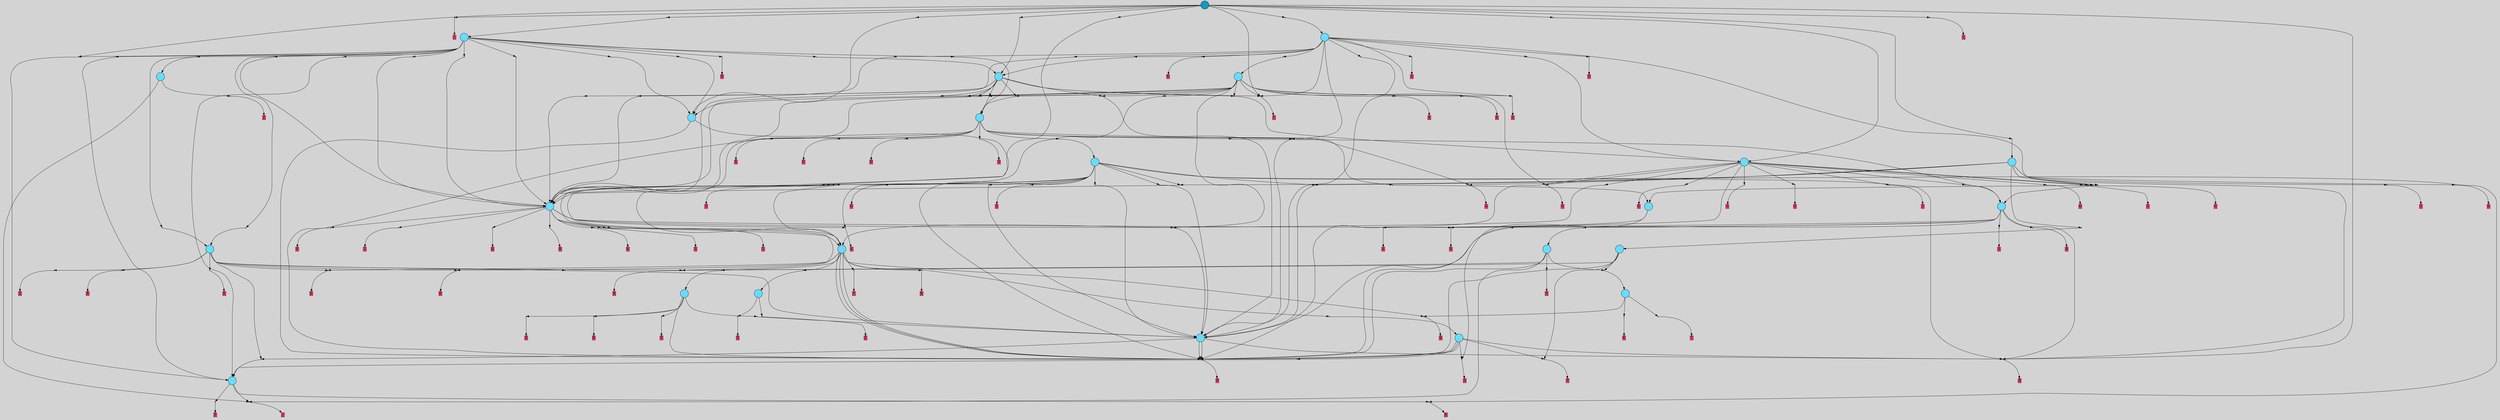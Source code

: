 // File exported with GEGELATI v1.3.1
// On the 2024-04-08 15:35:13
// With the File::TPGGraphDotExporter
digraph{
	graph[pad = "0.212, 0.055" bgcolor = lightgray]
	node[shape=circle style = filled label = ""]
		T1 [fillcolor="#66ddff"]
		T2 [fillcolor="#66ddff"]
		T3 [fillcolor="#66ddff"]
		T5 [fillcolor="#66ddff"]
		T6 [fillcolor="#66ddff"]
		T8 [fillcolor="#66ddff"]
		T34 [fillcolor="#66ddff"]
		T37 [fillcolor="#66ddff"]
		T84 [fillcolor="#66ddff"]
		T88 [fillcolor="#66ddff"]
		T135 [fillcolor="#66ddff"]
		T177 [fillcolor="#66ddff"]
		T193 [fillcolor="#66ddff"]
		T206 [fillcolor="#66ddff"]
		T273 [fillcolor="#66ddff"]
		T287 [fillcolor="#66ddff"]
		T365 [fillcolor="#66ddff"]
		T381 [fillcolor="#66ddff"]
		T479 [fillcolor="#66ddff"]
		T737 [fillcolor="#66ddff"]
		T774 [fillcolor="#66ddff"]
		T826 [fillcolor="#66ddff"]
		T1037 [fillcolor="#66ddff"]
		T1058 [fillcolor="#1199bb"]
		P28052 [fillcolor="#cccccc" shape=point] //
		I28052 [shape=box style=invis label="4|0&0|1#0|0#0|5#1|5#0|7#0|6&#92;n1|7&0|2#0|4#1|4#3|3#0|2#4|3&#92;n"]
		P28052 -> I28052[style=invis]
		A14065 [fillcolor="#ff3366" shape=box margin=0.03 width=0 height=0 label="1"]
		T1 -> P28052 -> A14065
		P28053 [fillcolor="#cccccc" shape=point] //
		I28053 [shape=box style=invis label="6|3&1|2#3|5#0|6#2|4#4|0#0|1&#92;n2|3&2|1#3|1#0|5#2|7#0|2#2|4&#92;n2|2&4|7#4|3#0|2#2|6#0|5#4|0&#92;n4|2&3|6#0|2#2|5#3|2#2|5#0|4&#92;n"]
		P28053 -> I28053[style=invis]
		A14066 [fillcolor="#ff3366" shape=box margin=0.03 width=0 height=0 label="2"]
		T1 -> P28053 -> A14066
		P28054 [fillcolor="#cccccc" shape=point] //
		I28054 [shape=box style=invis label="2|0&1|4#4|6#2|6#0|7#4|4#3|3&#92;n7|6&0|4#0|5#3|7#1|3#3|1#4|3&#92;n1|5&2|2#0|7#0|5#2|3#3|4#0|0&#92;n"]
		P28054 -> I28054[style=invis]
		A14067 [fillcolor="#ff3366" shape=box margin=0.03 width=0 height=0 label="2"]
		T2 -> P28054 -> A14067
		P28055 [fillcolor="#cccccc" shape=point] //
		I28055 [shape=box style=invis label="1|0&4|4#1|0#2|7#3|2#2|1#0|7&#92;n1|3&1|4#2|0#1|2#3|7#4|2#1|3&#92;n7|4&4|0#0|5#4|1#1|1#0|0#2|4&#92;n"]
		P28055 -> I28055[style=invis]
		A14068 [fillcolor="#ff3366" shape=box margin=0.03 width=0 height=0 label="3"]
		T2 -> P28055 -> A14068
		P28056 [fillcolor="#cccccc" shape=point] //
		I28056 [shape=box style=invis label="6|1&1|7#4|4#4|4#4|0#2|5#3|7&#92;n3|5&4|4#1|6#3|1#4|6#4|1#1|5&#92;n2|1&3|4#3|1#0|6#0|4#1|3#3|3&#92;n3|3&1|4#3|1#2|4#0|6#0|3#2|4&#92;n5|0&4|1#3|2#0|6#2|2#1|4#4|4&#92;n"]
		P28056 -> I28056[style=invis]
		A14069 [fillcolor="#ff3366" shape=box margin=0.03 width=0 height=0 label="3"]
		T3 -> P28056 -> A14069
		P28057 [fillcolor="#cccccc" shape=point] //
		I28057 [shape=box style=invis label="0|2&4|1#3|0#2|4#3|4#1|3#1|6&#92;n1|5&4|6#2|5#3|6#0|6#2|3#2|3&#92;n6|4&2|3#3|4#4|5#4|3#4|3#2|2&#92;n4|1&1|0#0|6#4|3#1|5#3|3#0|6&#92;n7|4&0|5#3|5#2|5#1|0#4|7#3|1&#92;n6|6&0|4#3|7#1|2#4|4#2|6#2|2&#92;n"]
		P28057 -> I28057[style=invis]
		A14070 [fillcolor="#ff3366" shape=box margin=0.03 width=0 height=0 label="4"]
		T3 -> P28057 -> A14070
		P28058 [fillcolor="#cccccc" shape=point] //
		I28058 [shape=box style=invis label="4|3&4|7#0|3#2|7#0|6#4|3#0|4&#92;n6|0&0|0#4|6#1|6#4|2#4|2#0|2&#92;n"]
		P28058 -> I28058[style=invis]
		A14071 [fillcolor="#ff3366" shape=box margin=0.03 width=0 height=0 label="5"]
		T5 -> P28058 -> A14071
		P28059 [fillcolor="#cccccc" shape=point] //
		I28059 [shape=box style=invis label="7|3&0|3#2|4#3|4#3|5#3|0#0|4&#92;n"]
		P28059 -> I28059[style=invis]
		A14072 [fillcolor="#ff3366" shape=box margin=0.03 width=0 height=0 label="6"]
		T5 -> P28059 -> A14072
		P28060 [fillcolor="#cccccc" shape=point] //
		I28060 [shape=box style=invis label="0|4&2|7#3|7#4|2#3|4#2|7#4|4&#92;n"]
		P28060 -> I28060[style=invis]
		A14073 [fillcolor="#ff3366" shape=box margin=0.03 width=0 height=0 label="6"]
		T6 -> P28060 -> A14073
		P28061 [fillcolor="#cccccc" shape=point] //
		I28061 [shape=box style=invis label="4|3&4|4#1|4#4|2#0|7#2|6#2|5&#92;n2|1&3|5#2|6#3|5#4|7#1|5#0|1&#92;n0|3&0|6#1|2#4|0#4|1#4|2#4|4&#92;n3|0&4|0#1|5#2|4#0|3#4|6#3|5&#92;n6|2&2|3#2|6#2|6#0|5#4|7#2|7&#92;n"]
		P28061 -> I28061[style=invis]
		A14074 [fillcolor="#ff3366" shape=box margin=0.03 width=0 height=0 label="7"]
		T6 -> P28061 -> A14074
		P28062 [fillcolor="#cccccc" shape=point] //
		I28062 [shape=box style=invis label="6|2&1|5#0|6#1|1#1|3#2|7#1|2&#92;n"]
		P28062 -> I28062[style=invis]
		A14075 [fillcolor="#ff3366" shape=box margin=0.03 width=0 height=0 label="8"]
		T8 -> P28062 -> A14075
		P28063 [fillcolor="#cccccc" shape=point] //
		I28063 [shape=box style=invis label="4|0&3|4#4|4#3|7#0|3#0|4#3|4&#92;n"]
		P28063 -> I28063[style=invis]
		A14076 [fillcolor="#ff3366" shape=box margin=0.03 width=0 height=0 label="0"]
		T8 -> P28063 -> A14076
		T5 -> P28052
		P28064 [fillcolor="#cccccc" shape=point] //
		I28064 [shape=box style=invis label="2|1&3|1#0|5#1|5#1|0#3|2#1|0&#92;n3|6&3|3#3|0#0|2#1|5#2|0#4|5&#92;n5|7&0|1#0|6#2|2#4|1#0|6#3|3&#92;n0|4&1|5#3|1#0|0#3|4#4|5#0|4&#92;n1|7&0|2#4|3#4|3#2|5#0|4#0|4&#92;n3|5&2|3#0|1#3|3#2|5#4|6#1|4&#92;n"]
		P28064 -> I28064[style=invis]
		A14077 [fillcolor="#ff3366" shape=box margin=0.03 width=0 height=0 label="4"]
		T6 -> P28064 -> A14077
		T34 -> P28062
		T34 -> P28063
		P28065 [fillcolor="#cccccc" shape=point] //
		I28065 [shape=box style=invis label="5|0&4|1#3|2#0|6#2|2#1|4#4|4&#92;n0|4&0|2#1|3#1|1#4|4#4|3#2|3&#92;n3|5&4|4#1|6#3|1#4|6#4|1#1|5&#92;n2|1&3|4#3|1#0|6#0|4#1|3#3|3&#92;n6|1&1|7#4|4#4|4#4|2#2|5#3|7&#92;n"]
		P28065 -> I28065[style=invis]
		A14078 [fillcolor="#ff3366" shape=box margin=0.03 width=0 height=0 label="3"]
		T34 -> P28065 -> A14078
		P28066 [fillcolor="#cccccc" shape=point] //
		I28066 [shape=box style=invis label="6|7&4|2#4|7#1|7#3|4#2|2#0|1&#92;n7|6&0|4#0|5#3|7#1|3#3|1#4|3&#92;n2|0&1|4#4|6#2|6#2|7#4|4#3|3&#92;n"]
		P28066 -> I28066[style=invis]
		T34 -> P28066 -> T6
		T37 -> P28062
		T37 -> P28063
		T37 -> P28052
		P28067 [fillcolor="#cccccc" shape=point] //
		I28067 [shape=box style=invis label="3|5&4|3#2|0#1|6#4|1#3|6#2|7&#92;n6|1&1|7#4|4#4|4#4|0#2|5#3|7&#92;n3|3&3|2#1|2#2|4#2|7#0|4#0|3&#92;n2|1&3|4#3|1#0|6#0|4#1|3#3|3&#92;n5|0&4|1#3|2#0|6#2|2#1|4#4|4&#92;n3|5&4|4#1|2#3|1#4|6#4|1#1|5&#92;n"]
		P28067 -> I28067[style=invis]
		A14079 [fillcolor="#ff3366" shape=box margin=0.03 width=0 height=0 label="3"]
		T37 -> P28067 -> A14079
		T37 -> P28066
		P28068 [fillcolor="#cccccc" shape=point] //
		I28068 [shape=box style=invis label="0|0&3|1#3|5#3|1#2|3#4|7#1|4&#92;n1|5&3|0#3|7#2|7#4|6#1|3#1|3&#92;n0|4&2|7#3|7#4|7#3|4#2|7#4|4&#92;n"]
		P28068 -> I28068[style=invis]
		A14080 [fillcolor="#ff3366" shape=box margin=0.03 width=0 height=0 label="6"]
		T84 -> P28068 -> A14080
		T84 -> P28063
		P28069 [fillcolor="#cccccc" shape=point] //
		I28069 [shape=box style=invis label="5|0&0|1#3|2#0|6#2|2#1|4#4|4&#92;n3|1&1|7#2|6#1|2#1|3#3|5#3|6&#92;n3|6&0|4#3|4#1|6#2|7#1|5#1|1&#92;n6|1&2|6#2|2#1|2#3|5#4|3#4|3&#92;n6|1&1|7#4|4#4|4#4|0#2|5#3|7&#92;n3|6&2|6#0|7#2|5#1|1#0|3#3|7&#92;n"]
		P28069 -> I28069[style=invis]
		T84 -> P28069 -> T5
		T84 -> P28063
		T88 -> P28068
		P28070 [fillcolor="#cccccc" shape=point] //
		I28070 [shape=box style=invis label="6|1&2|6#2|2#1|2#1|7#4|3#4|3&#92;n0|4&3|6#3|7#1|6#2|0#2|7#4|7&#92;n3|1&1|7#2|6#1|2#1|3#3|5#3|6&#92;n4|2&2|0#4|4#2|0#4|0#0|6#1|1&#92;n3|6&0|4#3|4#1|6#2|7#1|5#1|1&#92;n6|1&1|7#4|4#4|4#4|0#2|5#3|7&#92;n5|0&0|1#3|2#0|6#2|2#1|4#4|4&#92;n"]
		P28070 -> I28070[style=invis]
		T88 -> P28070 -> T5
		T88 -> P28063
		T88 -> P28065
		T88 -> P28056
		T88 -> P28063
		P28071 [fillcolor="#cccccc" shape=point] //
		I28071 [shape=box style=invis label="3|4&1|1#1|6#3|3#0|4#2|7#2|5&#92;n5|5&3|7#0|1#2|2#0|5#1|1#1|7&#92;n3|0&1|7#3|2#1|2#0|2#0|4#2|7&#92;n6|3&4|5#1|4#1|2#4|6#1|7#1|6&#92;n"]
		P28071 -> I28071[style=invis]
		A14081 [fillcolor="#ff3366" shape=box margin=0.03 width=0 height=0 label="8"]
		T135 -> P28071 -> A14081
		T135 -> P28063
		P28072 [fillcolor="#cccccc" shape=point] //
		I28072 [shape=box style=invis label="2|0&3|3#4|4#2|0#4|1#0|1#1|3&#92;n5|7&0|2#4|0#4|3#0|4#4|7#4|5&#92;n6|1&4|5#4|3#4|6#2|2#0|0#2|4&#92;n"]
		P28072 -> I28072[style=invis]
		T135 -> P28072 -> T84
		P28073 [fillcolor="#cccccc" shape=point] //
		I28073 [shape=box style=invis label="5|0&2|5#3|7#2|5#3|7#0|4#0|0&#92;n0|7&0|2#0|7#4|1#1|3#0|3#1|7&#92;n6|1&0|3#0|2#4|1#3|1#0|0#2|2&#92;n1|5&0|3#4|1#3|3#1|7#3|3#4|5&#92;n"]
		P28073 -> I28073[style=invis]
		A14082 [fillcolor="#ff3366" shape=box margin=0.03 width=0 height=0 label="3"]
		T135 -> P28073 -> A14082
		P28074 [fillcolor="#cccccc" shape=point] //
		I28074 [shape=box style=invis label="5|0&1|5#1|3#1|3#4|5#4|1#4|3&#92;n4|5&3|4#4|4#3|7#4|3#0|4#3|4&#92;n"]
		P28074 -> I28074[style=invis]
		A14083 [fillcolor="#ff3366" shape=box margin=0.03 width=0 height=0 label="0"]
		T135 -> P28074 -> A14083
		P28075 [fillcolor="#cccccc" shape=point] //
		I28075 [shape=box style=invis label="0|4&2|7#3|7#4|3#3|4#2|7#4|4&#92;n0|0&3|1#3|5#3|1#2|3#4|7#1|4&#92;n"]
		P28075 -> I28075[style=invis]
		A14084 [fillcolor="#ff3366" shape=box margin=0.03 width=0 height=0 label="6"]
		T177 -> P28075 -> A14084
		P28076 [fillcolor="#cccccc" shape=point] //
		I28076 [shape=box style=invis label="5|1&4|2#4|5#2|2#4|2#1|1#2|7&#92;n0|6&4|4#1|3#2|4#3|2#3|4#4|5&#92;n0|0&0|1#4|3#4|4#0|7#4|1#3|0&#92;n3|4&2|1#1|5#4|7#2|7#2|3#1|5&#92;n5|0&2|1#3|2#0|6#2|2#1|4#4|4&#92;n"]
		P28076 -> I28076[style=invis]
		T177 -> P28076 -> T135
		T177 -> P28064
		P28077 [fillcolor="#cccccc" shape=point] //
		I28077 [shape=box style=invis label="5|6&2|5#0|3#2|3#3|7#2|7#3|7&#92;n1|0&1|0#0|3#2|5#0|0#3|5#1|0&#92;n4|2&1|7#4|1#4|4#2|7#2|7#0|2&#92;n"]
		P28077 -> I28077[style=invis]
		A14085 [fillcolor="#ff3366" shape=box margin=0.03 width=0 height=0 label="5"]
		T177 -> P28077 -> A14085
		P28078 [fillcolor="#cccccc" shape=point] //
		I28078 [shape=box style=invis label="4|0&0|3#4|5#4|3#3|3#3|6#4|3&#92;n3|0&3|4#4|4#3|7#0|7#0|4#3|4&#92;n"]
		P28078 -> I28078[style=invis]
		T177 -> P28078 -> T2
		P28079 [fillcolor="#cccccc" shape=point] //
		I28079 [shape=box style=invis label="3|1&4|3#3|5#3|1#4|2#2|1#4|3&#92;n0|5&3|5#1|1#3|3#2|5#0|7#0|0&#92;n7|2&1|6#4|7#4|1#3|0#3|3#0|2&#92;n6|3&0|4#3|6#3|7#3|3#2|4#1|0&#92;n6|7&0|4#0|0#0|2#0|5#0|0#1|6&#92;n5|4&3|6#1|6#4|0#2|6#4|1#4|1&#92;n0|0&2|7#2|2#1|2#4|4#4|2#0|6&#92;n4|4&1|2#4|4#3|7#2|7#3|4#2|7&#92;n"]
		P28079 -> I28079[style=invis]
		A14086 [fillcolor="#ff3366" shape=box margin=0.03 width=0 height=0 label="8"]
		T177 -> P28079 -> A14086
		P28080 [fillcolor="#cccccc" shape=point] //
		I28080 [shape=box style=invis label="2|5&0|4#0|0#0|4#2|7#3|2#4|3&#92;n3|6&3|5#1|4#1|0#4|5#2|7#3|1&#92;n"]
		P28080 -> I28080[style=invis]
		A14087 [fillcolor="#ff3366" shape=box margin=0.03 width=0 height=0 label="0"]
		T177 -> P28080 -> A14087
		T177 -> P28063
		P28081 [fillcolor="#cccccc" shape=point] //
		I28081 [shape=box style=invis label="1|3&0|6#1|1#0|6#2|5#3|7#4|6&#92;n6|0&2|2#0|7#1|6#0|5#0|2#1|5&#92;n0|0&0|7#0|3#2|7#0|6#0|5#1|2&#92;n2|7&2|2#4|5#3|0#0|4#1|5#4|6&#92;n7|1&1|2#2|7#2|1#2|2#0|0#3|7&#92;n1|4&2|0#2|3#4|2#2|7#2|5#1|6&#92;n0|7&3|4#0|7#4|4#0|0#0|2#0|7&#92;n"]
		P28081 -> I28081[style=invis]
		T177 -> P28081 -> T88
		T177 -> P28063
		T177 -> P28063
		P28082 [fillcolor="#cccccc" shape=point] //
		I28082 [shape=box style=invis label="5|7&0|2#4|0#4|3#0|4#4|7#4|5&#92;n2|0&3|0#4|4#4|0#4|1#0|1#1|3&#92;n"]
		P28082 -> I28082[style=invis]
		T193 -> P28082 -> T84
		P28083 [fillcolor="#cccccc" shape=point] //
		I28083 [shape=box style=invis label="4|5&3|4#4|4#3|7#4|3#0|4#3|4&#92;n5|0&1|5#1|3#1|3#4|5#0|1#4|3&#92;n"]
		P28083 -> I28083[style=invis]
		T193 -> P28083 -> T37
		P28084 [fillcolor="#cccccc" shape=point] //
		I28084 [shape=box style=invis label="5|0&4|4#3|2#0|6#2|2#3|4#4|4&#92;n3|3&1|6#3|1#2|4#0|6#0|3#2|4&#92;n3|6&0|7#2|1#4|6#1|7#2|1#0|2&#92;n6|1&1|7#4|4#4|4#4|0#2|5#2|7&#92;n1|3&4|7#2|0#3|2#1|2#2|6#0|5&#92;n5|6&0|2#2|0#0|7#1|3#1|3#3|6&#92;n3|6&4|4#1|6#3|1#4|6#4|7#1|5&#92;n"]
		P28084 -> I28084[style=invis]
		A14088 [fillcolor="#ff3366" shape=box margin=0.03 width=0 height=0 label="3"]
		T193 -> P28084 -> A14088
		T193 -> P28068
		P28085 [fillcolor="#cccccc" shape=point] //
		I28085 [shape=box style=invis label="4|0&3|4#4|4#3|7#0|3#0|5#3|4&#92;n"]
		P28085 -> I28085[style=invis]
		A14089 [fillcolor="#ff3366" shape=box margin=0.03 width=0 height=0 label="0"]
		T193 -> P28085 -> A14089
		P28086 [fillcolor="#cccccc" shape=point] //
		I28086 [shape=box style=invis label="4|5&2|6#0|5#3|7#3|2#3|1#2|2&#92;n3|0&1|7#3|2#1|2#0|2#0|4#2|7&#92;n5|5&3|7#0|1#2|2#0|5#1|1#1|7&#92;n6|3&3|5#1|4#1|2#4|6#1|7#1|6&#92;n"]
		P28086 -> I28086[style=invis]
		A14090 [fillcolor="#ff3366" shape=box margin=0.03 width=0 height=0 label="8"]
		T193 -> P28086 -> A14090
		T193 -> P28063
		P28087 [fillcolor="#cccccc" shape=point] //
		I28087 [shape=box style=invis label="4|0&3|4#4|4#3|7#0|3#0|4#3|4&#92;n"]
		P28087 -> I28087[style=invis]
		A14091 [fillcolor="#ff3366" shape=box margin=0.03 width=0 height=0 label="0"]
		T206 -> P28087 -> A14091
		P28088 [fillcolor="#cccccc" shape=point] //
		I28088 [shape=box style=invis label="4|2&3|6#0|2#2|5#3|2#2|5#0|4&#92;n2|3&2|1#3|1#0|5#2|7#0|2#2|4&#92;n6|3&1|7#3|5#0|6#2|4#4|0#0|1&#92;n"]
		P28088 -> I28088[style=invis]
		A14092 [fillcolor="#ff3366" shape=box margin=0.03 width=0 height=0 label="2"]
		T206 -> P28088 -> A14092
		T206 -> P28075
		T206 -> P28062
		T206 -> P28080
		P28089 [fillcolor="#cccccc" shape=point] //
		I28089 [shape=box style=invis label="3|0&1|7#3|2#1|2#0|2#0|4#2|7&#92;n5|5&3|7#0|1#2|2#0|5#1|1#1|7&#92;n3|4&1|1#1|6#3|3#0|4#2|7#2|5&#92;n2|4&1|4#0|7#1|6#2|1#1|6#3|3&#92;n6|3&4|5#1|4#1|2#4|6#1|7#1|6&#92;n"]
		P28089 -> I28089[style=invis]
		A14093 [fillcolor="#ff3366" shape=box margin=0.03 width=0 height=0 label="8"]
		T206 -> P28089 -> A14093
		P28090 [fillcolor="#cccccc" shape=point] //
		I28090 [shape=box style=invis label="2|0&3|0#4|4#2|0#4|1#0|1#1|3&#92;n6|1&4|5#4|3#4|6#2|2#0|0#2|4&#92;n5|7&0|2#4|0#4|3#0|4#4|7#4|5&#92;n"]
		P28090 -> I28090[style=invis]
		T206 -> P28090 -> T84
		T206 -> P28069
		P28091 [fillcolor="#cccccc" shape=point] //
		I28091 [shape=box style=invis label="5|5&3|7#3|1#4|2#0|5#1|1#1|7&#92;n3|4&1|1#1|6#3|3#0|4#2|7#2|5&#92;n0|5&4|1#2|3#2|5#4|4#4|7#4|6&#92;n3|0&1|7#3|2#1|2#0|2#0|4#2|7&#92;n"]
		P28091 -> I28091[style=invis]
		A14094 [fillcolor="#ff3366" shape=box margin=0.03 width=0 height=0 label="8"]
		T273 -> P28091 -> A14094
		P28092 [fillcolor="#cccccc" shape=point] //
		I28092 [shape=box style=invis label="3|3&2|7#0|7#0|4#2|3#1|1#1|5&#92;n2|0&1|0#4|6#2|4#0|3#2|2#1|1&#92;n"]
		P28092 -> I28092[style=invis]
		T273 -> P28092 -> T177
		P28093 [fillcolor="#cccccc" shape=point] //
		I28093 [shape=box style=invis label="4|2&3|2#2|6#3|6#2|5#2|2#2|4&#92;n0|0&3|1#3|5#3|1#2|3#4|2#1|4&#92;n"]
		P28093 -> I28093[style=invis]
		A14095 [fillcolor="#ff3366" shape=box margin=0.03 width=0 height=0 label="6"]
		T273 -> P28093 -> A14095
		T273 -> P28085
		P28094 [fillcolor="#cccccc" shape=point] //
		I28094 [shape=box style=invis label="5|7&0|2#4|0#4|3#0|4#4|7#4|5&#92;n6|1&4|1#4|3#4|6#2|2#0|0#2|4&#92;n2|0&3|0#4|4#2|0#4|1#0|1#1|3&#92;n"]
		P28094 -> I28094[style=invis]
		T273 -> P28094 -> T84
		P28095 [fillcolor="#cccccc" shape=point] //
		I28095 [shape=box style=invis label="5|0&4|6#3|5#3|7#4|0#0|3#4|4&#92;n1|3&0|2#0|5#0|0#3|1#2|3#0|4&#92;n"]
		P28095 -> I28095[style=invis]
		A14096 [fillcolor="#ff3366" shape=box margin=0.03 width=0 height=0 label="6"]
		T273 -> P28095 -> A14096
		P28096 [fillcolor="#cccccc" shape=point] //
		I28096 [shape=box style=invis label="5|0&4|1#3|2#0|6#2|2#1|4#4|4&#92;n3|3&1|4#3|1#2|4#0|6#0|3#2|4&#92;n2|1&3|1#3|1#0|6#0|4#1|3#3|3&#92;n3|5&4|4#1|6#3|1#4|6#4|1#1|5&#92;n6|1&1|7#4|4#4|4#2|0#2|5#3|7&#92;n"]
		P28096 -> I28096[style=invis]
		A14097 [fillcolor="#ff3366" shape=box margin=0.03 width=0 height=0 label="3"]
		T273 -> P28096 -> A14097
		P28097 [fillcolor="#cccccc" shape=point] //
		I28097 [shape=box style=invis label="3|3&1|4#3|1#2|4#0|6#0|3#2|4&#92;n5|0&4|1#3|2#0|6#2|2#0|4#4|4&#92;n2|1&3|4#3|1#0|6#0|4#1|3#3|3&#92;n"]
		P28097 -> I28097[style=invis]
		A14098 [fillcolor="#ff3366" shape=box margin=0.03 width=0 height=0 label="3"]
		T273 -> P28097 -> A14098
		P28098 [fillcolor="#cccccc" shape=point] //
		I28098 [shape=box style=invis label="0|4&2|7#3|7#3|3#3|4#2|7#4|4&#92;n2|1&2|5#2|6#4|1#1|3#1|4#4|7&#92;n0|0&3|1#3|5#3|1#2|3#4|7#1|4&#92;n"]
		P28098 -> I28098[style=invis]
		A14099 [fillcolor="#ff3366" shape=box margin=0.03 width=0 height=0 label="6"]
		T273 -> P28098 -> A14099
		P28099 [fillcolor="#cccccc" shape=point] //
		I28099 [shape=box style=invis label="0|1&1|2#3|4#2|5#4|2#4|3#0|3&#92;n"]
		P28099 -> I28099[style=invis]
		A14100 [fillcolor="#ff3366" shape=box margin=0.03 width=0 height=0 label="0"]
		T273 -> P28099 -> A14100
		P28100 [fillcolor="#cccccc" shape=point] //
		I28100 [shape=box style=invis label="1|0&3|5#0|4#3|1#1|7#0|2#0|0&#92;n2|2&1|3#4|7#4|3#3|6#2|0#4|3&#92;n4|7&0|1#4|7#4|3#0|1#2|4#2|4&#92;n1|5&4|3#0|2#3|3#0|6#4|2#3|6&#92;n0|4&1|5#0|3#0|6#3|0#1|1#4|6&#92;n0|6&1|1#2|2#0|7#3|3#4|1#4|6&#92;n"]
		P28100 -> I28100[style=invis]
		A14101 [fillcolor="#ff3366" shape=box margin=0.03 width=0 height=0 label="2"]
		T273 -> P28100 -> A14101
		P28101 [fillcolor="#cccccc" shape=point] //
		I28101 [shape=box style=invis label="5|7&0|2#4|0#4|2#0|4#4|7#4|5&#92;n2|0&1|0#4|6#2|4#0|3#2|0#1|1&#92;n3|3&2|7#0|7#0|4#2|3#1|1#1|5&#92;n"]
		P28101 -> I28101[style=invis]
		T287 -> P28101 -> T177
		P28102 [fillcolor="#cccccc" shape=point] //
		I28102 [shape=box style=invis label="0|0&3|1#3|5#3|1#2|3#4|2#1|4&#92;n"]
		P28102 -> I28102[style=invis]
		A14102 [fillcolor="#ff3366" shape=box margin=0.03 width=0 height=0 label="6"]
		T287 -> P28102 -> A14102
		T287 -> P28085
		P28103 [fillcolor="#cccccc" shape=point] //
		I28103 [shape=box style=invis label="6|1&1|7#4|4#4|4#4|0#4|5#3|7&#92;n2|1&3|4#3|1#0|6#0|4#1|3#3|3&#92;n5|0&4|1#3|2#0|6#2|2#1|4#4|4&#92;n3|3&1|4#3|1#2|4#0|6#0|3#2|4&#92;n"]
		P28103 -> I28103[style=invis]
		A14103 [fillcolor="#ff3366" shape=box margin=0.03 width=0 height=0 label="3"]
		T287 -> P28103 -> A14103
		P28104 [fillcolor="#cccccc" shape=point] //
		I28104 [shape=box style=invis label="4|3&4|2#0|2#2|6#3|1#0|2#2|1&#92;n3|0&0|3#3|4#0|3#0|2#3|0#4|5&#92;n6|1&4|1#4|2#1|5#1|1#2|7#3|4&#92;n7|2&3|6#1|7#1|6#3|0#4|2#0|4&#92;n"]
		P28104 -> I28104[style=invis]
		T287 -> P28104 -> T193
		T287 -> P28063
		P28105 [fillcolor="#cccccc" shape=point] //
		I28105 [shape=box style=invis label="5|4&3|5#4|6#0|6#3|5#2|0#0|6&#92;n4|0&3|3#4|4#3|7#0|3#0|5#3|4&#92;n"]
		P28105 -> I28105[style=invis]
		A14104 [fillcolor="#ff3366" shape=box margin=0.03 width=0 height=0 label="0"]
		T287 -> P28105 -> A14104
		P28106 [fillcolor="#cccccc" shape=point] //
		I28106 [shape=box style=invis label="2|1&2|5#2|6#4|1#1|3#1|3#4|7&#92;n0|4&2|7#3|7#3|3#3|4#2|7#4|4&#92;n0|0&3|1#3|5#3|1#2|3#4|7#1|4&#92;n"]
		P28106 -> I28106[style=invis]
		A14105 [fillcolor="#ff3366" shape=box margin=0.03 width=0 height=0 label="6"]
		T287 -> P28106 -> A14105
		P28107 [fillcolor="#cccccc" shape=point] //
		I28107 [shape=box style=invis label="2|1&3|4#3|1#0|6#0|4#1|3#3|3&#92;n3|3&1|4#3|6#2|4#0|6#0|3#2|4&#92;n3|5&4|4#1|6#3|1#4|3#4|1#1|5&#92;n3|2&4|1#4|5#1|5#2|0#4|7#3|1&#92;n4|4&0|1#3|2#3|3#1|1#2|6#1|5&#92;n5|0&4|1#3|2#0|6#2|2#1|4#4|4&#92;n"]
		P28107 -> I28107[style=invis]
		A14106 [fillcolor="#ff3366" shape=box margin=0.03 width=0 height=0 label="3"]
		T287 -> P28107 -> A14106
		P28108 [fillcolor="#cccccc" shape=point] //
		I28108 [shape=box style=invis label="6|2&0|0#3|7#0|3#4|0#1|4#3|5&#92;n1|6&1|4#1|1#1|2#0|7#0|3#0|2&#92;n3|0&0|2#2|5#1|4#0|5#0|5#2|3&#92;n"]
		P28108 -> I28108[style=invis]
		A14107 [fillcolor="#ff3366" shape=box margin=0.03 width=0 height=0 label="0"]
		T287 -> P28108 -> A14107
		P28109 [fillcolor="#cccccc" shape=point] //
		I28109 [shape=box style=invis label="4|0&3|5#4|4#3|7#0|3#0|4#3|4&#92;n7|1&4|3#1|5#0|6#0|0#4|7#4|3&#92;n"]
		P28109 -> I28109[style=invis]
		A14108 [fillcolor="#ff3366" shape=box margin=0.03 width=0 height=0 label="0"]
		T287 -> P28109 -> A14108
		P28110 [fillcolor="#cccccc" shape=point] //
		I28110 [shape=box style=invis label="1|0&3|5#0|4#3|1#1|7#0|2#0|0&#92;n1|5&4|3#3|2#3|3#0|6#4|2#3|6&#92;n4|7&0|1#4|7#4|3#0|1#2|4#2|4&#92;n2|2&1|3#4|7#4|3#3|6#2|0#4|3&#92;n0|4&1|5#0|3#0|6#3|0#1|1#4|6&#92;n"]
		P28110 -> I28110[style=invis]
		A14109 [fillcolor="#ff3366" shape=box margin=0.03 width=0 height=0 label="2"]
		T287 -> P28110 -> A14109
		P28111 [fillcolor="#cccccc" shape=point] //
		I28111 [shape=box style=invis label="3|1&0|2#4|6#1|1#4|5#3|0#1|6&#92;n5|7&0|2#4|0#4|2#0|4#4|7#4|5&#92;n2|2&4|1#2|0#3|4#1|7#2|3#0|0&#92;n"]
		P28111 -> I28111[style=invis]
		T365 -> P28111 -> T177
		P28112 [fillcolor="#cccccc" shape=point] //
		I28112 [shape=box style=invis label="4|0&4|4#4|4#3|7#0|3#0|5#3|4&#92;n"]
		P28112 -> I28112[style=invis]
		T365 -> P28112 -> T273
		P28113 [fillcolor="#cccccc" shape=point] //
		I28113 [shape=box style=invis label="5|7&0|2#4|0#4|3#0|4#4|7#4|5&#92;n6|7&4|4#1|6#1|0#2|5#4|6#2|4&#92;n2|0&3|0#4|4#2|0#4|1#0|1#1|3&#92;n6|1&4|1#4|3#4|6#2|2#0|0#0|4&#92;n"]
		P28113 -> I28113[style=invis]
		T365 -> P28113 -> T84
		P28114 [fillcolor="#cccccc" shape=point] //
		I28114 [shape=box style=invis label="6|1&1|7#4|4#4|4#2|0#2|5#3|7&#92;n3|3&1|4#3|1#2|4#0|6#0|3#2|4&#92;n2|1&3|4#3|1#0|6#0|4#1|3#3|3&#92;n3|5&4|4#1|6#3|1#4|6#4|1#1|5&#92;n5|0&4|1#3|2#0|6#2|2#1|4#4|4&#92;n"]
		P28114 -> I28114[style=invis]
		A14110 [fillcolor="#ff3366" shape=box margin=0.03 width=0 height=0 label="3"]
		T365 -> P28114 -> A14110
		P28115 [fillcolor="#cccccc" shape=point] //
		I28115 [shape=box style=invis label="2|0&3|0#4|4#2|0#4|1#0|6#1|3&#92;n3|7&0|2#4|0#4|3#0|4#4|7#4|5&#92;n"]
		P28115 -> I28115[style=invis]
		T365 -> P28115 -> T84
		P28116 [fillcolor="#cccccc" shape=point] //
		I28116 [shape=box style=invis label="5|7&0|2#4|0#4|3#0|4#4|7#4|5&#92;n2|0&3|0#4|4#2|0#4|1#0|6#1|3&#92;n"]
		P28116 -> I28116[style=invis]
		T365 -> P28116 -> T84
		P28117 [fillcolor="#cccccc" shape=point] //
		I28117 [shape=box style=invis label="5|7&0|2#4|0#4|3#0|4#4|7#4|5&#92;n6|1&4|1#4|3#4|6#2|2#0|0#2|4&#92;n5|2&0|2#4|7#4|2#4|1#0|4#0|4&#92;n2|0&3|0#4|4#2|0#4|1#0|1#1|3&#92;n"]
		P28117 -> I28117[style=invis]
		T365 -> P28117 -> T84
		P28118 [fillcolor="#cccccc" shape=point] //
		I28118 [shape=box style=invis label="5|7&0|2#4|0#4|2#0|4#4|7#4|5&#92;n3|3&1|7#0|7#0|4#2|3#1|1#1|5&#92;n2|0&1|0#4|6#2|4#0|3#2|0#1|1&#92;n"]
		P28118 -> I28118[style=invis]
		T365 -> P28118 -> T177
		T365 -> P28059
		T365 -> P28063
		P28119 [fillcolor="#cccccc" shape=point] //
		I28119 [shape=box style=invis label="6|1&1|7#4|4#0|4#4|0#2|5#3|7&#92;n3|5&4|4#1|6#3|1#4|6#4|1#1|5&#92;n3|3&1|4#3|1#2|4#0|6#0|3#2|4&#92;n2|1&3|4#3|1#0|6#0|4#1|3#3|3&#92;n"]
		P28119 -> I28119[style=invis]
		A14111 [fillcolor="#ff3366" shape=box margin=0.03 width=0 height=0 label="3"]
		T365 -> P28119 -> A14111
		P28120 [fillcolor="#cccccc" shape=point] //
		I28120 [shape=box style=invis label="2|2&0|7#0|0#3|4#1|6#1|5#0|6&#92;n5|7&0|2#4|0#4|2#0|4#4|7#4|5&#92;n3|3&2|7#0|7#0|0#2|3#1|1#1|5&#92;n6|6&4|0#4|4#1|6#1|2#3|2#1|5&#92;n"]
		P28120 -> I28120[style=invis]
		T365 -> P28120 -> T177
		T365 -> P28068
		T365 -> P28098
		P28121 [fillcolor="#cccccc" shape=point] //
		I28121 [shape=box style=invis label="1|0&3|0#3|1#0|0#0|6#2|5#4|6&#92;n2|7&4|2#2|1#4|3#4|1#3|5#2|6&#92;n"]
		P28121 -> I28121[style=invis]
		A14112 [fillcolor="#ff3366" shape=box margin=0.03 width=0 height=0 label="6"]
		T365 -> P28121 -> A14112
		P28122 [fillcolor="#cccccc" shape=point] //
		I28122 [shape=box style=invis label="2|6&3|0#1|6#3|2#2|0#0|1#3|6&#92;n1|0&0|0#3|4#2|3#4|3#2|2#2|1&#92;n4|1&1|0#0|0#0|5#1|0#3|6#0|0&#92;n7|3&3|2#0|2#0|4#1|2#3|4#3|6&#92;n0|6&3|4#4|1#0|1#3|4#1|7#1|3&#92;n3|5&1|5#1|5#2|7#1|2#1|3#3|4&#92;n"]
		P28122 -> I28122[style=invis]
		A14113 [fillcolor="#ff3366" shape=box margin=0.03 width=0 height=0 label="3"]
		T381 -> P28122 -> A14113
		P28123 [fillcolor="#cccccc" shape=point] //
		I28123 [shape=box style=invis label="5|0&2|2#2|4#1|4#0|4#2|6#4|6&#92;n"]
		P28123 -> I28123[style=invis]
		A14114 [fillcolor="#ff3366" shape=box margin=0.03 width=0 height=0 label="6"]
		T381 -> P28123 -> A14114
		T381 -> P28112
		P28124 [fillcolor="#cccccc" shape=point] //
		I28124 [shape=box style=invis label="4|4&1|7#1|3#0|5#2|6#4|4#2|4&#92;n3|0&4|2#3|0#4|5#2|1#0|7#2|7&#92;n5|6&3|1#0|2#4|0#2|3#0|0#0|4&#92;n5|6&0|2#3|5#3|4#2|5#3|4#0|3&#92;n"]
		P28124 -> I28124[style=invis]
		T381 -> P28124 -> T34
		P28125 [fillcolor="#cccccc" shape=point] //
		I28125 [shape=box style=invis label="3|4&1|6#4|4#1|4#2|7#1|3#2|0&#92;n2|0&4|0#1|3#0|2#4|2#0|7#2|3&#92;n7|4&4|2#2|4#2|4#2|0#0|2#4|7&#92;n1|1&3|0#3|7#0|7#4|5#2|2#3|2&#92;n4|7&0|1#3|2#0|7#1|4#1|1#2|0&#92;n0|2&3|7#0|7#0|5#4|2#1|7#2|0&#92;n"]
		P28125 -> I28125[style=invis]
		A14115 [fillcolor="#ff3366" shape=box margin=0.03 width=0 height=0 label="4"]
		T381 -> P28125 -> A14115
		P28126 [fillcolor="#cccccc" shape=point] //
		I28126 [shape=box style=invis label="6|1&4|1#4|6#1|5#1|1#1|7#3|4&#92;n1|2&1|2#3|7#4|1#3|0#4|1#2|6&#92;n6|3&1|2#3|0#1|7#4|1#2|2#1|3&#92;n3|0&0|3#3|4#0|3#0|2#2|0#2|5&#92;n5|6&3|2#0|5#0|5#0|1#3|7#4|0&#92;n0|2&3|6#1|7#1|6#3|0#2|2#2|1&#92;n5|2&0|2#0|7#2|1#0|5#0|6#0|3&#92;n"]
		P28126 -> I28126[style=invis]
		T381 -> P28126 -> T193
		P28127 [fillcolor="#cccccc" shape=point] //
		I28127 [shape=box style=invis label="4|2&1|7#4|1#4|4#2|7#2|7#0|2&#92;n5|6&2|5#0|3#0|3#3|7#2|7#3|7&#92;n1|0&1|0#0|3#2|4#0|0#3|5#1|0&#92;n"]
		P28127 -> I28127[style=invis]
		T381 -> P28127 -> T3
		T381 -> P28113
		P28128 [fillcolor="#cccccc" shape=point] //
		I28128 [shape=box style=invis label="7|3&1|2#4|6#3|1#3|6#4|1#3|1&#92;n5|0&4|2#2|4#1|4#0|4#2|6#4|6&#92;n"]
		P28128 -> I28128[style=invis]
		T479 -> P28128 -> T365
		P28129 [fillcolor="#cccccc" shape=point] //
		I28129 [shape=box style=invis label="3|0&4|2#3|0#4|5#2|1#0|7#2|7&#92;n5|0&0|3#4|6#4|1#3|1#0|0#1|5&#92;n5|6&0|2#3|5#3|4#2|5#3|4#0|3&#92;n5|2&0|3#4|6#2|5#0|2#0|1#4|6&#92;n"]
		P28129 -> I28129[style=invis]
		T479 -> P28129 -> T3
		T479 -> P28125
		P28130 [fillcolor="#cccccc" shape=point] //
		I28130 [shape=box style=invis label="6|1&4|1#4|6#1|5#1|1#1|7#3|4&#92;n1|2&1|2#3|7#4|1#3|0#4|1#2|6&#92;n6|3&1|2#3|0#1|7#4|1#2|2#1|3&#92;n0|2&3|6#1|7#1|6#3|0#2|2#2|1&#92;n5|6&3|2#0|5#0|5#0|1#3|7#4|1&#92;n3|0&0|3#3|4#0|3#0|2#2|0#2|5&#92;n5|2&4|1#1|6#3|0#0|6#0|1#1|4&#92;n5|2&0|2#0|7#2|1#0|5#0|6#0|3&#92;n"]
		P28130 -> I28130[style=invis]
		T479 -> P28130 -> T193
		P28131 [fillcolor="#cccccc" shape=point] //
		I28131 [shape=box style=invis label="2|0&3|5#4|3#3|6#4|5#4|4#0|3&#92;n2|3&3|1#3|2#3|3#1|4#1|2#3|4&#92;n"]
		P28131 -> I28131[style=invis]
		A14116 [fillcolor="#ff3366" shape=box margin=0.03 width=0 height=0 label="5"]
		T479 -> P28131 -> A14116
		P28132 [fillcolor="#cccccc" shape=point] //
		I28132 [shape=box style=invis label="4|5&3|2#4|4#3|7#4|3#4|4#3|4&#92;n5|0&1|5#1|3#1|3#4|5#4|7#4|3&#92;n"]
		P28132 -> I28132[style=invis]
		A14117 [fillcolor="#ff3366" shape=box margin=0.03 width=0 height=0 label="0"]
		T479 -> P28132 -> A14117
		P28133 [fillcolor="#cccccc" shape=point] //
		I28133 [shape=box style=invis label="4|0&3|4#4|4#3|7#0|3#0|4#3|4&#92;n1|0&1|7#4|1#1|0#4|1#1|2#1|0&#92;n"]
		P28133 -> I28133[style=invis]
		A14118 [fillcolor="#ff3366" shape=box margin=0.03 width=0 height=0 label="0"]
		T479 -> P28133 -> A14118
		P28134 [fillcolor="#cccccc" shape=point] //
		I28134 [shape=box style=invis label="5|7&0|2#4|0#4|3#0|4#4|7#4|5&#92;n2|3&3|2#1|0#2|5#0|4#2|5#2|1&#92;n6|1&4|1#4|3#4|6#2|2#0|0#2|4&#92;n2|0&3|0#4|3#2|0#4|1#0|1#1|3&#92;n"]
		P28134 -> I28134[style=invis]
		T479 -> P28134 -> T84
		P28135 [fillcolor="#cccccc" shape=point] //
		I28135 [shape=box style=invis label="4|4&0|1#0|5#0|6#2|2#1|1#4|5&#92;n6|0&0|4#0|7#2|0#2|2#2|2#1|0&#92;n2|4&2|1#3|0#3|1#0|7#1|1#1|5&#92;n"]
		P28135 -> I28135[style=invis]
		A14119 [fillcolor="#ff3366" shape=box margin=0.03 width=0 height=0 label="3"]
		T479 -> P28135 -> A14119
		T479 -> P28063
		P28136 [fillcolor="#cccccc" shape=point] //
		I28136 [shape=box style=invis label="0|0&0|2#2|7#2|7#1|5#3|2#4|1&#92;n0|2&3|0#2|2#2|2#2|7#1|1#1|4&#92;n0|0&0|6#0|2#0|4#1|5#0|7#0|6&#92;n"]
		P28136 -> I28136[style=invis]
		A14120 [fillcolor="#ff3366" shape=box margin=0.03 width=0 height=0 label="1"]
		T737 -> P28136 -> A14120
		P28137 [fillcolor="#cccccc" shape=point] //
		I28137 [shape=box style=invis label="2|3&2|1#3|1#0|5#2|7#0|2#2|4&#92;n1|0&0|6#1|5#1|0#2|7#0|3#1|2&#92;n4|4&3|6#0|2#2|5#2|2#2|5#0|4&#92;n2|2&4|7#4|3#0|2#2|6#0|5#4|0&#92;n"]
		P28137 -> I28137[style=invis]
		T737 -> P28137 -> T287
		P28138 [fillcolor="#cccccc" shape=point] //
		I28138 [shape=box style=invis label="2|3&2|1#3|1#0|5#2|7#0|2#2|4&#92;n4|2&3|6#0|0#2|5#3|2#2|5#0|4&#92;n"]
		P28138 -> I28138[style=invis]
		A14121 [fillcolor="#ff3366" shape=box margin=0.03 width=0 height=0 label="2"]
		T737 -> P28138 -> A14121
		P28139 [fillcolor="#cccccc" shape=point] //
		I28139 [shape=box style=invis label="1|3&2|3#3|7#2|7#1|2#2|3#4|6&#92;n5|0&4|2#4|3#0|7#3|5#2|2#1|1&#92;n5|1&3|6#1|6#2|1#3|5#1|5#4|5&#92;n2|2&0|6#2|4#4|0#2|6#2|5#2|7&#92;n3|3&1|5#2|2#1|6#3|7#4|0#1|7&#92;n"]
		P28139 -> I28139[style=invis]
		T737 -> P28139 -> T479
		P28140 [fillcolor="#cccccc" shape=point] //
		I28140 [shape=box style=invis label="5|0&4|4#3|2#0|7#2|2#3|4#4|4&#92;n3|3&1|6#3|1#2|4#0|3#0|3#2|4&#92;n7|1&1|3#1|2#3|7#3|3#0|7#4|4&#92;n5|6&0|2#2|2#0|7#1|3#1|3#3|6&#92;n6|1&1|7#4|4#4|1#4|0#2|5#2|7&#92;n7|1&4|7#3|3#3|3#2|2#2|6#2|7&#92;n3|6&0|7#2|4#4|6#1|7#2|1#0|2&#92;n"]
		P28140 -> I28140[style=invis]
		T737 -> P28140 -> T8
		P28141 [fillcolor="#cccccc" shape=point] //
		I28141 [shape=box style=invis label="7|4&1|7#1|7#3|2#3|5#2|7#1|2&#92;n4|0&4|5#4|4#3|7#0|3#0|5#3|4&#92;n"]
		P28141 -> I28141[style=invis]
		T737 -> P28141 -> T273
		T737 -> P28109
		T737 -> P28094
		P28142 [fillcolor="#cccccc" shape=point] //
		I28142 [shape=box style=invis label="7|1&1|1#0|5#1|5#3|0#3|2#2|0&#92;n0|0&0|2#2|7#3|1#4|5#3|7#4|6&#92;n4|5&0|6#3|7#1|0#1|7#3|4#2|3&#92;n3|5&2|3#0|1#3|3#2|5#4|6#1|4&#92;n3|7&2|3#3|0#1|2#1|5#2|0#4|5&#92;n"]
		P28142 -> I28142[style=invis]
		A14122 [fillcolor="#ff3366" shape=box margin=0.03 width=0 height=0 label="4"]
		T737 -> P28142 -> A14122
		P28143 [fillcolor="#cccccc" shape=point] //
		I28143 [shape=box style=invis label="0|0&1|0#4|5#0|5#4|1#2|1#4|7&#92;n0|7&1|1#1|2#3|6#2|4#4|3#4|3&#92;n"]
		P28143 -> I28143[style=invis]
		A14123 [fillcolor="#ff3366" shape=box margin=0.03 width=0 height=0 label="6"]
		T737 -> P28143 -> A14123
		P28144 [fillcolor="#cccccc" shape=point] //
		I28144 [shape=box style=invis label="1|0&1|5#2|2#1|4#3|7#2|6#0|0&#92;n4|0&4|4#4|4#3|3#0|3#0|5#3|4&#92;n"]
		P28144 -> I28144[style=invis]
		T737 -> P28144 -> T273
		P28145 [fillcolor="#cccccc" shape=point] //
		I28145 [shape=box style=invis label="1|6&0|3#1|6#3|1#1|4#1|6#2|0&#92;n7|6&4|6#3|0#2|1#1|6#2|2#4|0&#92;n3|0&3|0#2|3#4|3#1|6#1|2#4|7&#92;n4|5&1|3#4|6#1|3#2|1#4|3#4|5&#92;n5|3&1|1#3|5#3|2#0|7#0|6#4|0&#92;n"]
		P28145 -> I28145[style=invis]
		T737 -> P28145 -> T273
		P28146 [fillcolor="#cccccc" shape=point] //
		I28146 [shape=box style=invis label="6|0&1|6#0|1#2|2#4|4#4|0#1|0&#92;n4|7&4|1#3|2#0|7#1|4#1|1#2|0&#92;n3|4&1|6#1|4#1|4#2|7#1|3#2|0&#92;n1|1&3|0#3|7#0|7#4|5#2|2#3|2&#92;n0|2&3|7#0|7#0|5#4|2#1|4#2|0&#92;n"]
		P28146 -> I28146[style=invis]
		T737 -> P28146 -> T479
		P28147 [fillcolor="#cccccc" shape=point] //
		I28147 [shape=box style=invis label="6|7&0|3#4|3#4|3#3|2#0|0#2|1&#92;n3|0&3|1#0|6#2|5#0|7#1|3#0|4&#92;n"]
		P28147 -> I28147[style=invis]
		T737 -> P28147 -> T84
		T774 -> P28136
		T774 -> P28137
		T774 -> P28139
		T774 -> P28140
		T774 -> P28141
		T774 -> P28144
		P28148 [fillcolor="#cccccc" shape=point] //
		I28148 [shape=box style=invis label="1|6&0|3#1|6#3|1#1|4#1|6#2|0&#92;n7|6&4|6#3|0#2|1#1|6#2|2#4|0&#92;n3|0&3|0#2|3#4|3#1|6#1|2#4|7&#92;n5|3&1|1#3|5#3|2#0|7#0|6#4|0&#92;n4|5&1|3#4|6#1|3#2|1#4|3#4|5&#92;n5|4&2|5#3|1#4|5#1|5#1|2#3|4&#92;n"]
		P28148 -> I28148[style=invis]
		T774 -> P28148 -> T273
		T774 -> P28146
		T774 -> P28147
		P28149 [fillcolor="#cccccc" shape=point] //
		I28149 [shape=box style=invis label="1|0&1|5#2|2#1|4#3|7#2|6#0|0&#92;n3|5&4|1#4|2#2|2#3|0#3|2#1|2&#92;n4|0&4|4#4|4#3|3#0|3#0|5#0|4&#92;n"]
		P28149 -> I28149[style=invis]
		T774 -> P28149 -> T273
		T826 -> P28136
		P28150 [fillcolor="#cccccc" shape=point] //
		I28150 [shape=box style=invis label="6|3&0|2#3|4#0|3#0|1#3|7#1|7&#92;n1|0&0|6#1|3#1|0#2|7#0|3#1|2&#92;n6|4&2|3#2|6#1|2#4|0#0|6#1|5&#92;n2|2&2|7#4|3#0|2#2|2#0|1#4|0&#92;n"]
		P28150 -> I28150[style=invis]
		T826 -> P28150 -> T287
		P28151 [fillcolor="#cccccc" shape=point] //
		I28151 [shape=box style=invis label="5|5&4|4#1|4#4|4#3|1#2|5#0|5&#92;n0|6&1|0#1|0#4|6#1|3#2|3#2|7&#92;n0|0&2|0#2|4#4|3#0|3#2|5#2|0&#92;n"]
		P28151 -> I28151[style=invis]
		T826 -> P28151 -> T273
		T826 -> P28138
		P28152 [fillcolor="#cccccc" shape=point] //
		I28152 [shape=box style=invis label="4|0&4|4#1|3#3|7#0|3#0|7#3|4&#92;n"]
		P28152 -> I28152[style=invis]
		T826 -> P28152 -> T737
		T826 -> P28134
		P28153 [fillcolor="#cccccc" shape=point] //
		I28153 [shape=box style=invis label="7|1&1|1#0|5#1|5#3|0#3|2#2|0&#92;n0|0&0|2#2|7#3|1#4|5#3|7#4|6&#92;n2|5&0|6#3|7#1|0#1|7#3|4#2|3&#92;n3|7&2|3#3|0#1|2#1|5#2|0#4|5&#92;n3|5&2|3#0|1#3|3#2|5#4|6#1|4&#92;n4|2&4|5#0|0#0|1#4|1#3|0#3|2&#92;n"]
		P28153 -> I28153[style=invis]
		A14124 [fillcolor="#ff3366" shape=box margin=0.03 width=0 height=0 label="4"]
		T826 -> P28153 -> A14124
		P28154 [fillcolor="#cccccc" shape=point] //
		I28154 [shape=box style=invis label="1|5&2|1#1|6#3|3#2|4#1|6#0|0&#92;n2|2&0|6#4|5#3|2#0|2#3|4#2|3&#92;n7|5&2|5#0|3#3|0#4|2#3|3#1|5&#92;n0|5&0|0#4|7#1|7#2|1#2|0#4|2&#92;n1|0&3|0#0|6#2|5#0|0#3|5#1|0&#92;n6|7&4|3#4|0#2|2#2|0#1|0#3|3&#92;n"]
		P28154 -> I28154[style=invis]
		A14125 [fillcolor="#ff3366" shape=box margin=0.03 width=0 height=0 label="5"]
		T826 -> P28154 -> A14125
		P28155 [fillcolor="#cccccc" shape=point] //
		I28155 [shape=box style=invis label="4|0&4|4#4|4#4|7#0|3#0|5#3|4&#92;n4|1&0|5#0|5#2|7#4|1#1|4#3|7&#92;n"]
		P28155 -> I28155[style=invis]
		T826 -> P28155 -> T273
		P28156 [fillcolor="#cccccc" shape=point] //
		I28156 [shape=box style=invis label="2|2&4|3#0|3#0|6#0|4#4|5#1|6&#92;n5|7&0|2#4|0#4|3#0|4#4|7#4|5&#92;n2|3&3|2#1|0#2|5#0|4#2|5#2|1&#92;n2|0&3|0#4|3#2|0#4|1#0|1#1|3&#92;n6|6&4|1#4|3#4|6#2|2#0|0#2|4&#92;n"]
		P28156 -> I28156[style=invis]
		T826 -> P28156 -> T84
		P28157 [fillcolor="#cccccc" shape=point] //
		I28157 [shape=box style=invis label="6|3&3|5#4|2#3|2#1|5#1|1#3|3&#92;n0|0&3|1#3|5#3|1#2|3#4|7#1|4&#92;n"]
		P28157 -> I28157[style=invis]
		A14126 [fillcolor="#ff3366" shape=box margin=0.03 width=0 height=0 label="6"]
		T826 -> P28157 -> A14126
		P28158 [fillcolor="#cccccc" shape=point] //
		I28158 [shape=box style=invis label="4|7&4|1#3|2#0|7#1|4#1|1#2|0&#92;n6|0&1|6#0|1#2|2#0|4#4|0#1|0&#92;n3|4&1|6#1|4#1|4#2|7#1|3#2|0&#92;n1|1&3|0#3|7#0|7#4|5#2|2#3|2&#92;n0|2&3|7#0|7#0|5#4|2#1|4#2|0&#92;n"]
		P28158 -> I28158[style=invis]
		T826 -> P28158 -> T774
		T826 -> P28068
		P28159 [fillcolor="#cccccc" shape=point] //
		I28159 [shape=box style=invis label="4|0&4|4#4|4#3|3#0|3#0|5#3|4&#92;n1|0&1|5#2|2#1|4#3|7#2|6#2|0&#92;n1|3&3|3#2|6#2|6#3|2#2|6#4|3&#92;n"]
		P28159 -> I28159[style=invis]
		T1037 -> P28159 -> T273
		P28160 [fillcolor="#cccccc" shape=point] //
		I28160 [shape=box style=invis label="1|5&3|2#2|2#4|2#0|4#0|7#0|3&#92;n0|4&1|1#4|0#0|7#4|0#0|3#4|7&#92;n4|0&4|5#4|4#3|7#0|3#0|5#3|4&#92;n"]
		P28160 -> I28160[style=invis]
		T1037 -> P28160 -> T273
		P28161 [fillcolor="#cccccc" shape=point] //
		I28161 [shape=box style=invis label="4|3&0|1#2|7#0|2#3|1#1|7#1|4&#92;n7|7&1|0#2|1#1|2#2|2#4|4#3|5&#92;n4|0&3|6#4|7#2|6#3|7#4|3#3|7&#92;n6|1&3|1#2|2#0|6#2|1#0|5#3|5&#92;n"]
		P28161 -> I28161[style=invis]
		T1037 -> P28161 -> T1
		P28162 [fillcolor="#cccccc" shape=point] //
		I28162 [shape=box style=invis label="4|7&1|2#3|1#2|2#3|4#2|7#2|2&#92;n7|0&2|3#4|0#1|6#2|3#4|4#1|1&#92;n5|5&1|5#1|3#1|3#2|7#2|5#2|5&#92;n3|4&1|6#1|4#1|4#2|6#1|3#2|0&#92;n4|7&4|1#3|3#0|7#1|4#1|1#2|0&#92;n"]
		P28162 -> I28162[style=invis]
		T1037 -> P28162 -> T774
		P28163 [fillcolor="#cccccc" shape=point] //
		I28163 [shape=box style=invis label="5|7&3|6#2|2#3|2#2|5#1|5#2|3&#92;n6|7&3|1#3|4#3|6#2|3#4|4#0|3&#92;n1|6&2|7#2|4#0|4#0|3#1|7#4|1&#92;n3|0&4|6#4|7#4|0#3|1#0|4#3|2&#92;n0|5&4|2#4|3#1|5#0|3#2|2#1|2&#92;n"]
		P28163 -> I28163[style=invis]
		T1037 -> P28163 -> T273
		P28164 [fillcolor="#cccccc" shape=point] //
		I28164 [shape=box style=invis label="6|1&1|7#4|4#4|4#4|0#2|7#3|7&#92;n3|3&1|7#2|6#3|2#1|3#3|5#3|6&#92;n3|6&0|4#3|4#1|6#2|7#1|5#1|1&#92;n5|0&0|1#2|2#0|6#2|2#1|4#4|4&#92;n3|6&2|6#0|7#2|5#1|1#0|3#3|7&#92;n"]
		P28164 -> I28164[style=invis]
		T1037 -> P28164 -> T5
		P28165 [fillcolor="#cccccc" shape=point] //
		I28165 [shape=box style=invis label="7|7&1|0#2|1#1|2#2|2#4|4#3|5&#92;n6|1&3|1#2|2#0|6#2|1#0|5#3|5&#92;n4|0&3|6#4|7#2|6#3|3#4|3#3|7&#92;n"]
		P28165 -> I28165[style=invis]
		T1037 -> P28165 -> T5
		P28166 [fillcolor="#cccccc" shape=point] //
		I28166 [shape=box style=invis label="0|0&0|2#1|5#4|6#4|2#1|0#3|7&#92;n"]
		P28166 -> I28166[style=invis]
		A14127 [fillcolor="#ff3366" shape=box margin=0.03 width=0 height=0 label="6"]
		T1037 -> P28166 -> A14127
		P28167 [fillcolor="#cccccc" shape=point] //
		I28167 [shape=box style=invis label="0|4&2|1#1|7#3|3#3|0#4|1#2|4&#92;n6|0&3|4#4|4#3|7#0|3#0|5#3|4&#92;n"]
		P28167 -> I28167[style=invis]
		T1037 -> P28167 -> T206
		P28168 [fillcolor="#cccccc" shape=point] //
		I28168 [shape=box style=invis label="0|7&1|4#0|2#3|0#4|3#3|2#0|2&#92;n4|1&3|6#3|2#4|2#4|4#0|2#3|4&#92;n6|2&3|4#3|5#4|3#1|0#2|0#1|7&#92;n6|3&3|0#3|5#1|6#0|0#4|7#3|7&#92;n2|0&3|5#0|2#4|6#3|6#3|6#1|6&#92;n"]
		P28168 -> I28168[style=invis]
		T1037 -> P28168 -> T273
		P28169 [fillcolor="#cccccc" shape=point] //
		I28169 [shape=box style=invis label="6|1&1|7#4|4#4|4#4|0#2|7#3|7&#92;n3|6&0|4#3|4#1|6#2|3#1|5#1|1&#92;n3|6&2|6#0|7#2|5#1|1#0|3#3|7&#92;n5|0&0|1#2|2#0|6#2|2#1|4#4|4&#92;n"]
		P28169 -> I28169[style=invis]
		T1037 -> P28169 -> T5
		P28170 [fillcolor="#cccccc" shape=point] //
		I28170 [shape=box style=invis label="6|0&3|4#4|4#3|7#1|3#0|5#3|4&#92;n"]
		P28170 -> I28170[style=invis]
		T1037 -> P28170 -> T8
		P28171 [fillcolor="#cccccc" shape=point] //
		I28171 [shape=box style=invis label="2|7&3|5#0|5#3|5#3|1#2|7#1|5&#92;n0|4&4|1#0|1#4|6#0|2#3|0#1|1&#92;n5|0&1|1#3|0#4|3#1|2#3|0#3|2&#92;n7|0&1|4#1|4#2|7#4|4#0|3#0|0&#92;n6|1&1|7#4|4#2|1#4|5#2|2#2|7&#92;n1|5&0|5#0|0#3|0#4|5#3|2#1|1&#92;n"]
		P28171 -> I28171[style=invis]
		T1037 -> P28171 -> T8
		P28172 [fillcolor="#cccccc" shape=point] //
		I28172 [shape=box style=invis label="2|6&3|1#1|0#0|5#0|4#1|4#3|3&#92;n1|0&3|1#1|0#4|5#2|6#4|7#2|6&#92;n7|5&4|7#0|2#1|6#4|6#3|7#0|1&#92;n"]
		P28172 -> I28172[style=invis]
		T1037 -> P28172 -> T206
		P28173 [fillcolor="#cccccc" shape=point] //
		I28173 [shape=box style=invis label="1|7&4|1#1|4#1|0#2|4#0|0#2|1&#92;n1|5&4|4#1|1#2|5#3|7#2|6#1|7&#92;n3|2&3|6#1|3#3|1#3|7#3|5#4|6&#92;n1|0&2|2#0|3#0|1#2|1#1|6#3|4&#92;n"]
		P28173 -> I28173[style=invis]
		T1037 -> P28173 -> T479
		P28174 [fillcolor="#cccccc" shape=point] //
		I28174 [shape=box style=invis label="0|0&0|6#0|2#0|4#1|5#0|7#0|6&#92;n0|2&3|0#2|2#2|2#2|7#1|1#1|4&#92;n5|6&2|6#0|0#4|4#3|7#0|3#1|6&#92;n0|0&0|2#2|7#2|7#1|5#3|2#4|1&#92;n7|6&3|6#1|7#2|0#0|2#0|4#4|0&#92;n"]
		P28174 -> I28174[style=invis]
		A14128 [fillcolor="#ff3366" shape=box margin=0.03 width=0 height=0 label="1"]
		T1058 -> P28174 -> A14128
		P28175 [fillcolor="#cccccc" shape=point] //
		I28175 [shape=box style=invis label="1|0&4|3#1|0#3|2#3|0#4|0#1|0&#92;n6|5&1|6#0|1#2|2#0|4#4|5#1|0&#92;n3|7&1|6#4|6#0|1#3|7#1|5#3|4&#92;n5|4&2|6#4|0#3|2#1|2#3|1#2|7&#92;n6|6&0|5#4|3#0|4#1|5#4|5#0|7&#92;n4|6&3|6#0|3#0|0#2|3#3|2#4|1&#92;n"]
		P28175 -> I28175[style=invis]
		T1058 -> P28175 -> T774
		P28176 [fillcolor="#cccccc" shape=point] //
		I28176 [shape=box style=invis label="5|5&1|2#2|7#3|5#0|0#2|6#0|1&#92;n3|5&0|4#3|7#4|1#1|3#3|4#1|0&#92;n1|1&2|4#1|3#4|3#0|5#1|4#4|1&#92;n6|0&3|3#1|0#0|1#4|4#3|1#3|0&#92;n"]
		P28176 -> I28176[style=invis]
		T1058 -> P28176 -> T1037
		P28177 [fillcolor="#cccccc" shape=point] //
		I28177 [shape=box style=invis label="2|0&0|5#2|5#0|4#1|2#0|3#1|4&#92;n5|0&3|4#3|4#3|7#1|1#3|5#1|5&#92;n3|7&1|7#1|2#4|7#4|2#0|5#4|7&#92;n6|3&3|0#3|6#1|7#2|3#2|2#0|1&#92;n1|0&3|0#2|6#1|1#2|5#4|0#1|2&#92;n"]
		P28177 -> I28177[style=invis]
		T1058 -> P28177 -> T287
		T1058 -> P28136
		P28178 [fillcolor="#cccccc" shape=point] //
		I28178 [shape=box style=invis label="5|5&3|4#2|5#4|6#1|3#2|7#3|0&#92;n7|0&4|0#3|4#3|6#3|1#3|3#0|4&#92;n4|3&2|4#1|0#0|6#4|4#4|6#4|6&#92;n4|5&4|5#4|6#3|6#0|5#1|4#3|4&#92;n3|7&0|6#0|0#3|7#4|4#0|7#1|2&#92;n6|6&1|2#4|4#2|7#4|3#1|2#4|4&#92;n"]
		P28178 -> I28178[style=invis]
		T1058 -> P28178 -> T826
		P28179 [fillcolor="#cccccc" shape=point] //
		I28179 [shape=box style=invis label="5|5&0|7#0|1#1|7#0|3#2|6#3|5&#92;n7|0&4|7#1|5#3|3#1|7#2|1#2|7&#92;n2|1&4|5#2|2#1|3#4|7#4|4#0|1&#92;n0|4&3|5#4|3#2|1#3|7#2|0#1|3&#92;n"]
		P28179 -> I28179[style=invis]
		T1058 -> P28179 -> T381
		P28180 [fillcolor="#cccccc" shape=point] //
		I28180 [shape=box style=invis label="5|0&0|1#3|4#0|5#2|7#0|2#0|2&#92;n5|1&3|7#3|1#4|4#2|5#4|7#3|3&#92;n"]
		P28180 -> I28180[style=invis]
		T1058 -> P28180 -> T8
		P28181 [fillcolor="#cccccc" shape=point] //
		I28181 [shape=box style=invis label="0|0&4|3#0|7#0|0#4|0#3|1#4|1&#92;n0|7&0|2#2|6#2|7#1|5#0|2#4|1&#92;n"]
		P28181 -> I28181[style=invis]
		A14129 [fillcolor="#ff3366" shape=box margin=0.03 width=0 height=0 label="1"]
		T1058 -> P28181 -> A14129
		P28182 [fillcolor="#cccccc" shape=point] //
		I28182 [shape=box style=invis label="3|3&0|6#0|6#3|0#0|6#0|0#2|3&#92;n5|0&1|5#2|5#1|3#0|5#1|7#0|0&#92;n6|5&2|7#3|6#0|1#3|4#0|2#0|2&#92;n6|3&1|7#4|6#4|5#4|2#3|6#0|3&#92;n"]
		P28182 -> I28182[style=invis]
		T1058 -> P28182 -> T273
		T1058 -> P28068
		T1058 -> P28164
		{ rank= same T1058 }
}
